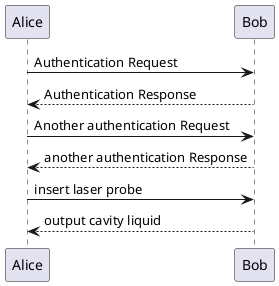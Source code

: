 




@startuml

Alice -> Bob: Authentication Request
Bob --> Alice: Authentication Response

Alice -> Bob: Another authentication Request
Alice <-- Bob: another authentication Response

Alice -> Bob : insert laser probe
Alice <-- Bob : output cavity liquid
@enduml